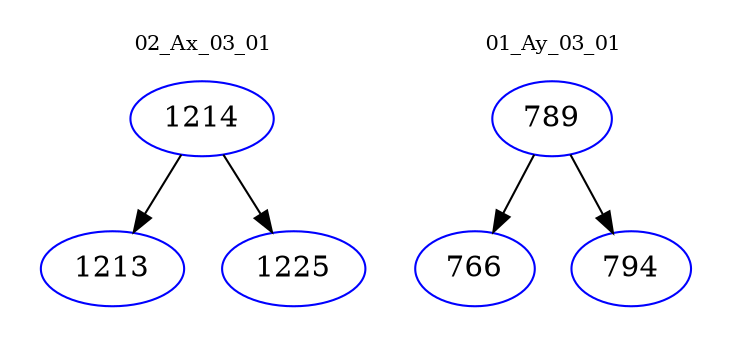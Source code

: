 digraph{
subgraph cluster_0 {
color = white
label = "02_Ax_03_01";
fontsize=10;
T0_1214 [label="1214", color="blue"]
T0_1214 -> T0_1213 [color="black"]
T0_1213 [label="1213", color="blue"]
T0_1214 -> T0_1225 [color="black"]
T0_1225 [label="1225", color="blue"]
}
subgraph cluster_1 {
color = white
label = "01_Ay_03_01";
fontsize=10;
T1_789 [label="789", color="blue"]
T1_789 -> T1_766 [color="black"]
T1_766 [label="766", color="blue"]
T1_789 -> T1_794 [color="black"]
T1_794 [label="794", color="blue"]
}
}
